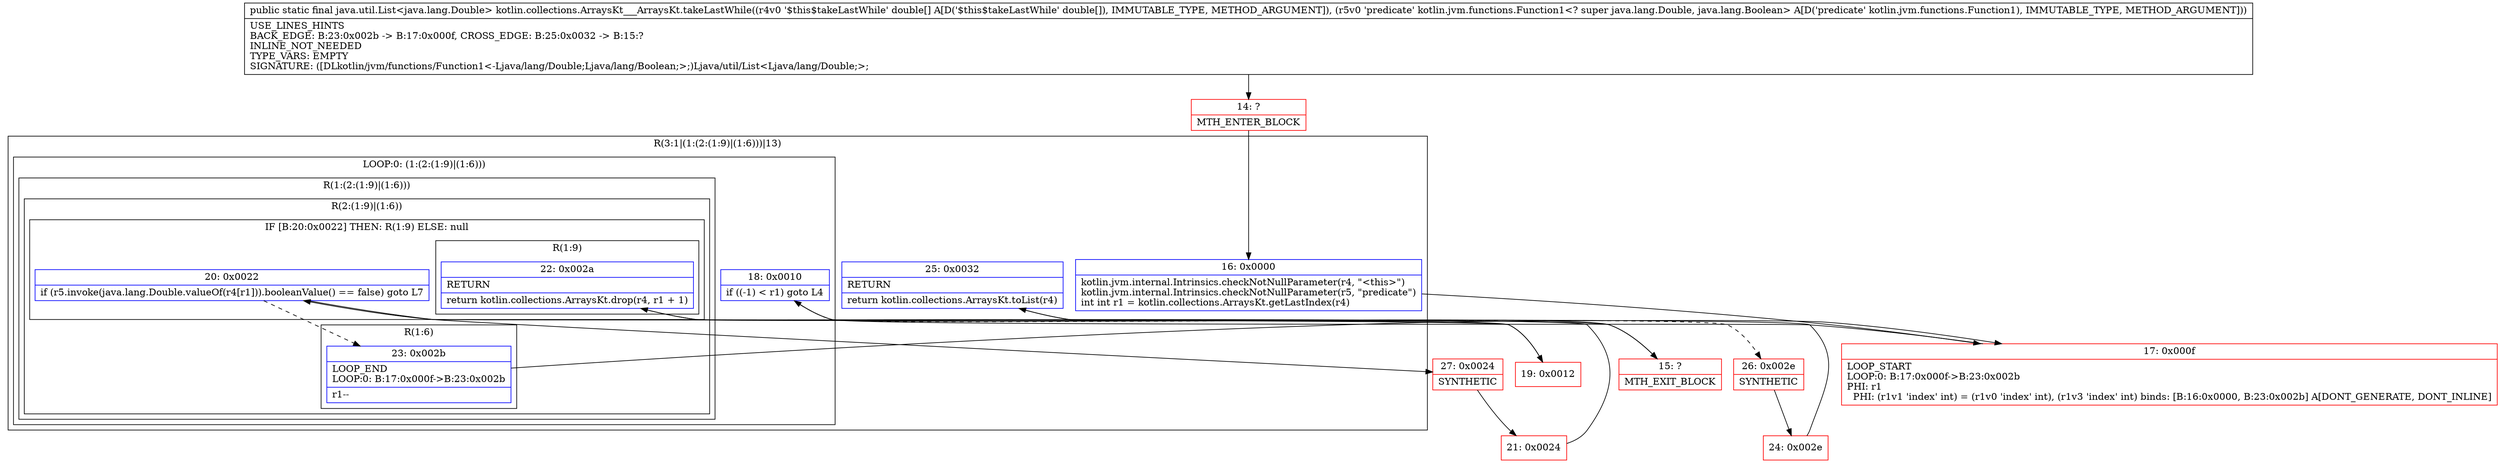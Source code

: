 digraph "CFG forkotlin.collections.ArraysKt___ArraysKt.takeLastWhile([DLkotlin\/jvm\/functions\/Function1;)Ljava\/util\/List;" {
subgraph cluster_Region_1230187897 {
label = "R(3:1|(1:(2:(1:9)|(1:6)))|13)";
node [shape=record,color=blue];
Node_16 [shape=record,label="{16\:\ 0x0000|kotlin.jvm.internal.Intrinsics.checkNotNullParameter(r4, \"\<this\>\")\lkotlin.jvm.internal.Intrinsics.checkNotNullParameter(r5, \"predicate\")\lint int r1 = kotlin.collections.ArraysKt.getLastIndex(r4)\l}"];
subgraph cluster_LoopRegion_225511652 {
label = "LOOP:0: (1:(2:(1:9)|(1:6)))";
node [shape=record,color=blue];
Node_18 [shape=record,label="{18\:\ 0x0010|if ((\-1) \< r1) goto L4\l}"];
subgraph cluster_Region_375132213 {
label = "R(1:(2:(1:9)|(1:6)))";
node [shape=record,color=blue];
subgraph cluster_Region_144514601 {
label = "R(2:(1:9)|(1:6))";
node [shape=record,color=blue];
subgraph cluster_IfRegion_784278161 {
label = "IF [B:20:0x0022] THEN: R(1:9) ELSE: null";
node [shape=record,color=blue];
Node_20 [shape=record,label="{20\:\ 0x0022|if (r5.invoke(java.lang.Double.valueOf(r4[r1])).booleanValue() == false) goto L7\l}"];
subgraph cluster_Region_2119690970 {
label = "R(1:9)";
node [shape=record,color=blue];
Node_22 [shape=record,label="{22\:\ 0x002a|RETURN\l|return kotlin.collections.ArraysKt.drop(r4, r1 + 1)\l}"];
}
}
subgraph cluster_Region_1623277818 {
label = "R(1:6)";
node [shape=record,color=blue];
Node_23 [shape=record,label="{23\:\ 0x002b|LOOP_END\lLOOP:0: B:17:0x000f\-\>B:23:0x002b\l|r1\-\-\l}"];
}
}
}
}
Node_25 [shape=record,label="{25\:\ 0x0032|RETURN\l|return kotlin.collections.ArraysKt.toList(r4)\l}"];
}
Node_14 [shape=record,color=red,label="{14\:\ ?|MTH_ENTER_BLOCK\l}"];
Node_17 [shape=record,color=red,label="{17\:\ 0x000f|LOOP_START\lLOOP:0: B:17:0x000f\-\>B:23:0x002b\lPHI: r1 \l  PHI: (r1v1 'index' int) = (r1v0 'index' int), (r1v3 'index' int) binds: [B:16:0x0000, B:23:0x002b] A[DONT_GENERATE, DONT_INLINE]\l}"];
Node_19 [shape=record,color=red,label="{19\:\ 0x0012}"];
Node_27 [shape=record,color=red,label="{27\:\ 0x0024|SYNTHETIC\l}"];
Node_21 [shape=record,color=red,label="{21\:\ 0x0024}"];
Node_15 [shape=record,color=red,label="{15\:\ ?|MTH_EXIT_BLOCK\l}"];
Node_26 [shape=record,color=red,label="{26\:\ 0x002e|SYNTHETIC\l}"];
Node_24 [shape=record,color=red,label="{24\:\ 0x002e}"];
MethodNode[shape=record,label="{public static final java.util.List\<java.lang.Double\> kotlin.collections.ArraysKt___ArraysKt.takeLastWhile((r4v0 '$this$takeLastWhile' double[] A[D('$this$takeLastWhile' double[]), IMMUTABLE_TYPE, METHOD_ARGUMENT]), (r5v0 'predicate' kotlin.jvm.functions.Function1\<? super java.lang.Double, java.lang.Boolean\> A[D('predicate' kotlin.jvm.functions.Function1), IMMUTABLE_TYPE, METHOD_ARGUMENT]))  | USE_LINES_HINTS\lBACK_EDGE: B:23:0x002b \-\> B:17:0x000f, CROSS_EDGE: B:25:0x0032 \-\> B:15:?\lINLINE_NOT_NEEDED\lTYPE_VARS: EMPTY\lSIGNATURE: ([DLkotlin\/jvm\/functions\/Function1\<\-Ljava\/lang\/Double;Ljava\/lang\/Boolean;\>;)Ljava\/util\/List\<Ljava\/lang\/Double;\>;\l}"];
MethodNode -> Node_14;Node_16 -> Node_17;
Node_18 -> Node_19;
Node_18 -> Node_26[style=dashed];
Node_20 -> Node_23[style=dashed];
Node_20 -> Node_27;
Node_22 -> Node_15;
Node_23 -> Node_17;
Node_25 -> Node_15;
Node_14 -> Node_16;
Node_17 -> Node_18;
Node_19 -> Node_20;
Node_27 -> Node_21;
Node_21 -> Node_22;
Node_26 -> Node_24;
Node_24 -> Node_25;
}

